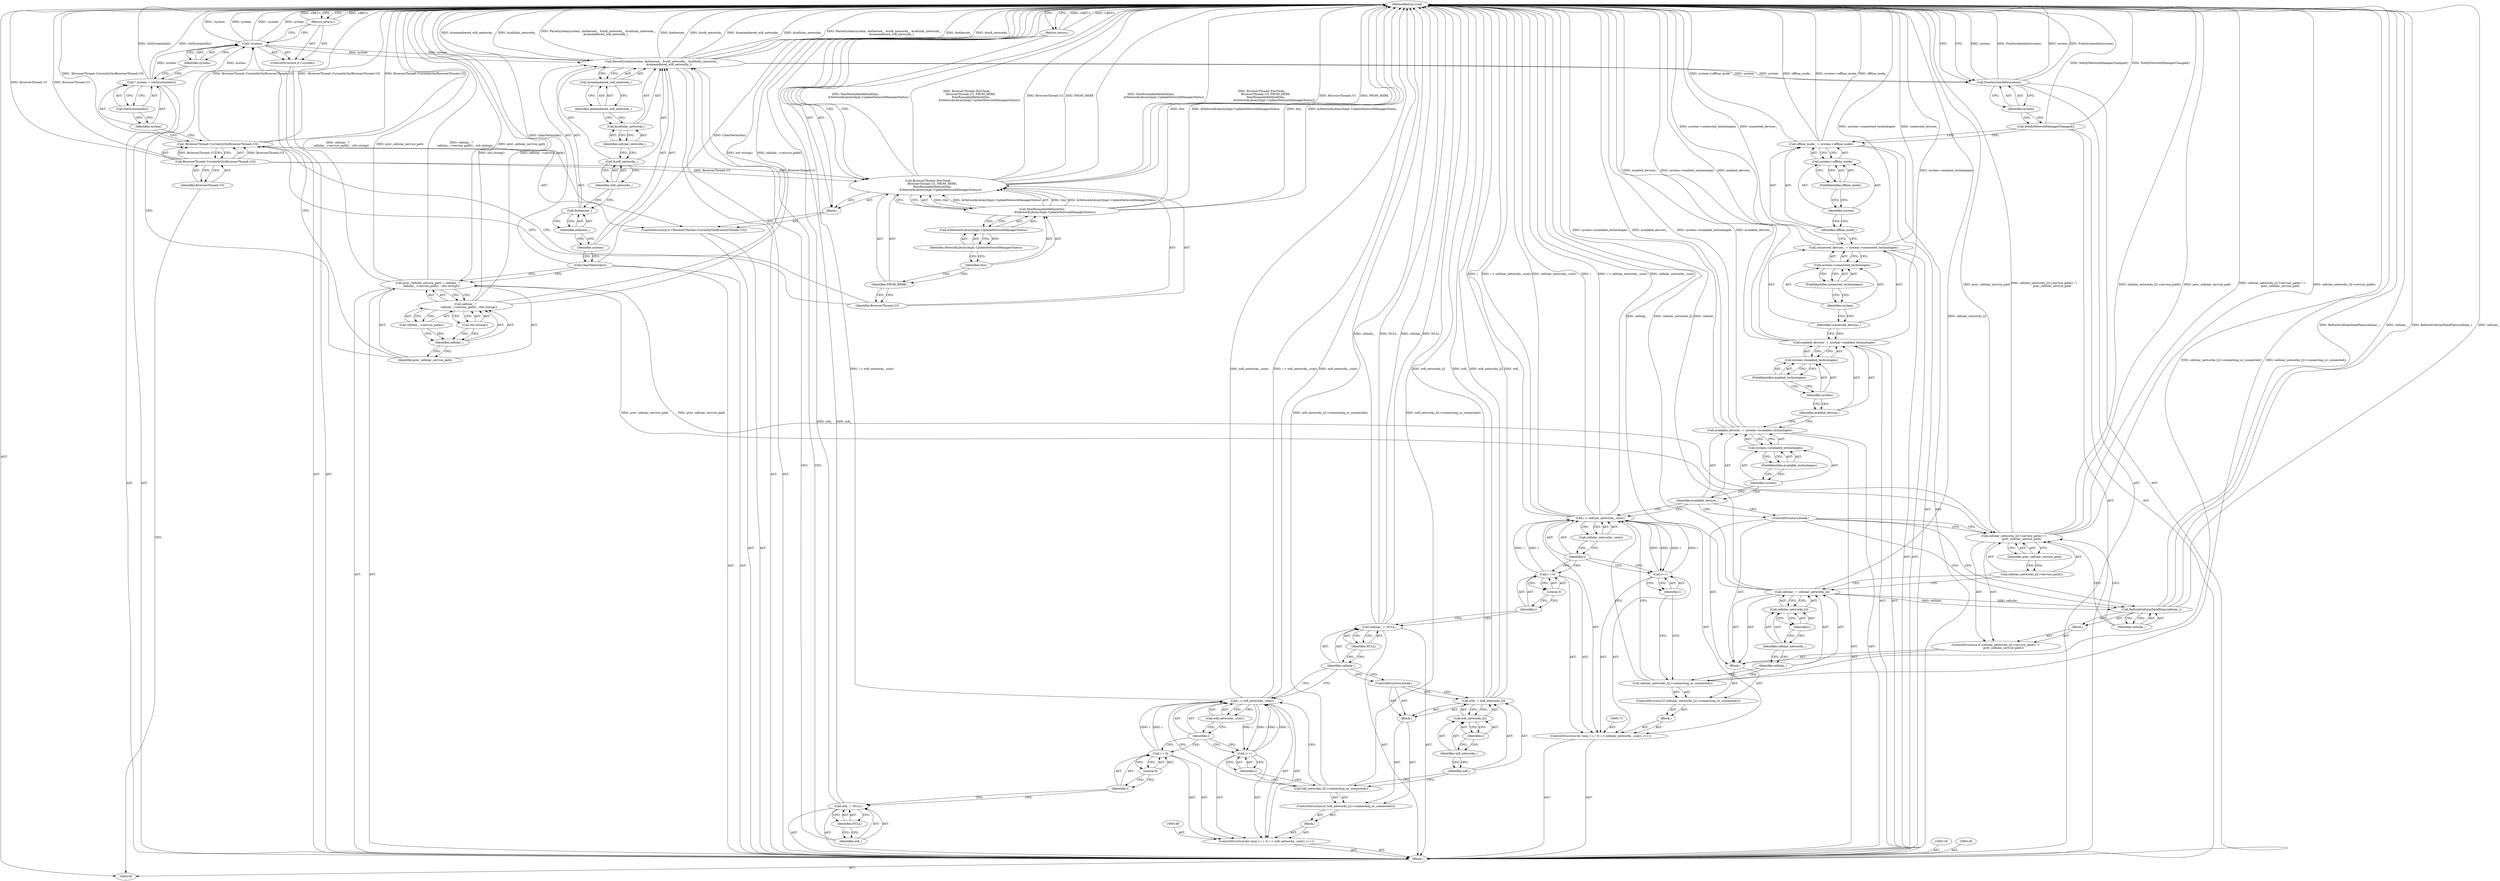 digraph "0_Chrome_a3e2afaedd8190398ae45ccef34fcdee00fb19aa" {
"1000220" [label="(MethodReturn,void)"];
"1000104" [label="(Block,)"];
"1000119" [label="(Call,* system = GetSystemInfo())"];
"1000120" [label="(Identifier,system)"];
"1000121" [label="(Call,GetSystemInfo())"];
"1000122" [label="(ControlStructure,if (!system))"];
"1000123" [label="(Call,!system)"];
"1000124" [label="(Identifier,system)"];
"1000125" [label="(Return,return;)"];
"1000127" [label="(Call,prev_cellular_service_path = cellular_ ?\n        cellular_->service_path() : std::string())"];
"1000128" [label="(Identifier,prev_cellular_service_path)"];
"1000129" [label="(Call,cellular_ ?\n        cellular_->service_path() : std::string())"];
"1000130" [label="(Identifier,cellular_)"];
"1000132" [label="(Call,std::string())"];
"1000131" [label="(Call,cellular_->service_path())"];
"1000133" [label="(Call,ClearNetworks())"];
"1000108" [label="(Identifier,BrowserThread::UI)"];
"1000105" [label="(ControlStructure,if (!BrowserThread::CurrentlyOn(BrowserThread::UI)))"];
"1000109" [label="(Block,)"];
"1000106" [label="(Call,!BrowserThread::CurrentlyOn(BrowserThread::UI))"];
"1000107" [label="(Call,BrowserThread::CurrentlyOn(BrowserThread::UI))"];
"1000135" [label="(Identifier,system)"];
"1000136" [label="(Call,&ethernet_)"];
"1000137" [label="(Identifier,ethernet_)"];
"1000138" [label="(Call,&wifi_networks_)"];
"1000139" [label="(Identifier,wifi_networks_)"];
"1000134" [label="(Call,ParseSystem(system, &ethernet_, &wifi_networks_, &cellular_networks_,\n                &remembered_wifi_networks_))"];
"1000140" [label="(Call,&cellular_networks_)"];
"1000141" [label="(Identifier,cellular_networks_)"];
"1000142" [label="(Call,&remembered_wifi_networks_)"];
"1000143" [label="(Identifier,remembered_wifi_networks_)"];
"1000146" [label="(Identifier,NULL)"];
"1000144" [label="(Call,wifi_ = NULL)"];
"1000145" [label="(Identifier,wifi_)"];
"1000149" [label="(Call,i = 0)"];
"1000150" [label="(Identifier,i)"];
"1000151" [label="(Literal,0)"];
"1000152" [label="(Call,i < wifi_networks_.size())"];
"1000153" [label="(Identifier,i)"];
"1000154" [label="(Call,wifi_networks_.size())"];
"1000147" [label="(ControlStructure,for (size_t i = 0; i < wifi_networks_.size(); i++))"];
"1000155" [label="(Call,i++)"];
"1000156" [label="(Identifier,i)"];
"1000157" [label="(Block,)"];
"1000159" [label="(Call,wifi_networks_[i]->connecting_or_connected())"];
"1000160" [label="(Block,)"];
"1000158" [label="(ControlStructure,if (wifi_networks_[i]->connecting_or_connected()))"];
"1000163" [label="(Call,wifi_networks_[i])"];
"1000164" [label="(Identifier,wifi_networks_)"];
"1000165" [label="(Identifier,i)"];
"1000161" [label="(Call,wifi_ = wifi_networks_[i])"];
"1000162" [label="(Identifier,wifi_)"];
"1000166" [label="(ControlStructure,break;)"];
"1000110" [label="(Call,BrowserThread::PostTask(\n          BrowserThread::UI, FROM_HERE,\n          NewRunnableMethod(this,\n                            &NetworkLibraryImpl::UpdateNetworkManagerStatus)))"];
"1000169" [label="(Identifier,NULL)"];
"1000167" [label="(Call,cellular_ = NULL)"];
"1000168" [label="(Identifier,cellular_)"];
"1000172" [label="(Call,i = 0)"];
"1000173" [label="(Identifier,i)"];
"1000174" [label="(Literal,0)"];
"1000175" [label="(Call,i < cellular_networks_.size())"];
"1000176" [label="(Identifier,i)"];
"1000177" [label="(Call,cellular_networks_.size())"];
"1000170" [label="(ControlStructure,for (size_t i = 0; i < cellular_networks_.size(); i++))"];
"1000178" [label="(Call,i++)"];
"1000179" [label="(Identifier,i)"];
"1000180" [label="(Block,)"];
"1000182" [label="(Call,cellular_networks_[i]->connecting_or_connected())"];
"1000183" [label="(Block,)"];
"1000181" [label="(ControlStructure,if (cellular_networks_[i]->connecting_or_connected()))"];
"1000186" [label="(Call,cellular_networks_[i])"];
"1000187" [label="(Identifier,cellular_networks_)"];
"1000188" [label="(Identifier,i)"];
"1000184" [label="(Call,cellular_ = cellular_networks_[i])"];
"1000185" [label="(Identifier,cellular_)"];
"1000190" [label="(Call,cellular_networks_[i]->service_path() !=\n                 prev_cellular_service_path)"];
"1000191" [label="(Call,cellular_networks_[i]->service_path())"];
"1000189" [label="(ControlStructure,if (cellular_networks_[i]->service_path() !=\n                 prev_cellular_service_path))"];
"1000192" [label="(Identifier,prev_cellular_service_path)"];
"1000193" [label="(Block,)"];
"1000194" [label="(Call,RefreshCellularDataPlans(cellular_))"];
"1000195" [label="(Identifier,cellular_)"];
"1000196" [label="(ControlStructure,break;)"];
"1000111" [label="(Identifier,BrowserThread::UI)"];
"1000112" [label="(Identifier,FROM_HERE)"];
"1000199" [label="(Call,system->available_technologies)"];
"1000200" [label="(Identifier,system)"];
"1000201" [label="(FieldIdentifier,available_technologies)"];
"1000197" [label="(Call,available_devices_ = system->available_technologies)"];
"1000198" [label="(Identifier,available_devices_)"];
"1000204" [label="(Call,system->enabled_technologies)"];
"1000205" [label="(Identifier,system)"];
"1000206" [label="(FieldIdentifier,enabled_technologies)"];
"1000202" [label="(Call,enabled_devices_ = system->enabled_technologies)"];
"1000203" [label="(Identifier,enabled_devices_)"];
"1000209" [label="(Call,system->connected_technologies)"];
"1000210" [label="(Identifier,system)"];
"1000211" [label="(FieldIdentifier,connected_technologies)"];
"1000207" [label="(Call,connected_devices_ = system->connected_technologies)"];
"1000208" [label="(Identifier,connected_devices_)"];
"1000214" [label="(Call,system->offline_mode)"];
"1000215" [label="(Identifier,system)"];
"1000216" [label="(FieldIdentifier,offline_mode)"];
"1000212" [label="(Call,offline_mode_ = system->offline_mode)"];
"1000213" [label="(Identifier,offline_mode_)"];
"1000217" [label="(Call,NotifyNetworkManagerChanged())"];
"1000219" [label="(Identifier,system)"];
"1000218" [label="(Call,FreeSystemInfo(system))"];
"1000113" [label="(Call,NewRunnableMethod(this,\n                            &NetworkLibraryImpl::UpdateNetworkManagerStatus))"];
"1000114" [label="(Identifier,this)"];
"1000115" [label="(Call,&NetworkLibraryImpl::UpdateNetworkManagerStatus)"];
"1000116" [label="(Identifier,NetworkLibraryImpl::UpdateNetworkManagerStatus)"];
"1000117" [label="(Return,return;)"];
"1000220" -> "1000103"  [label="AST: "];
"1000220" -> "1000117"  [label="CFG: "];
"1000220" -> "1000125"  [label="CFG: "];
"1000220" -> "1000218"  [label="CFG: "];
"1000125" -> "1000220"  [label="DDG: <RET>"];
"1000194" -> "1000220"  [label="DDG: RefreshCellularDataPlans(cellular_)"];
"1000194" -> "1000220"  [label="DDG: cellular_"];
"1000184" -> "1000220"  [label="DDG: cellular_"];
"1000184" -> "1000220"  [label="DDG: cellular_networks_[i]"];
"1000106" -> "1000220"  [label="DDG: BrowserThread::CurrentlyOn(BrowserThread::UI)"];
"1000106" -> "1000220"  [label="DDG: !BrowserThread::CurrentlyOn(BrowserThread::UI)"];
"1000218" -> "1000220"  [label="DDG: system"];
"1000218" -> "1000220"  [label="DDG: FreeSystemInfo(system)"];
"1000175" -> "1000220"  [label="DDG: cellular_networks_.size()"];
"1000175" -> "1000220"  [label="DDG: i"];
"1000175" -> "1000220"  [label="DDG: i < cellular_networks_.size()"];
"1000182" -> "1000220"  [label="DDG: cellular_networks_[i]->connecting_or_connected()"];
"1000159" -> "1000220"  [label="DDG: wifi_networks_[i]->connecting_or_connected()"];
"1000167" -> "1000220"  [label="DDG: cellular_"];
"1000167" -> "1000220"  [label="DDG: NULL"];
"1000134" -> "1000220"  [label="DDG: &remembered_wifi_networks_"];
"1000134" -> "1000220"  [label="DDG: &cellular_networks_"];
"1000134" -> "1000220"  [label="DDG: ParseSystem(system, &ethernet_, &wifi_networks_, &cellular_networks_,\n                &remembered_wifi_networks_)"];
"1000134" -> "1000220"  [label="DDG: &ethernet_"];
"1000134" -> "1000220"  [label="DDG: &wifi_networks_"];
"1000107" -> "1000220"  [label="DDG: BrowserThread::UI"];
"1000207" -> "1000220"  [label="DDG: system->connected_technologies"];
"1000207" -> "1000220"  [label="DDG: connected_devices_"];
"1000190" -> "1000220"  [label="DDG: cellular_networks_[i]->service_path() !=\n                 prev_cellular_service_path"];
"1000190" -> "1000220"  [label="DDG: cellular_networks_[i]->service_path()"];
"1000190" -> "1000220"  [label="DDG: prev_cellular_service_path"];
"1000217" -> "1000220"  [label="DDG: NotifyNetworkManagerChanged()"];
"1000113" -> "1000220"  [label="DDG: this"];
"1000113" -> "1000220"  [label="DDG: &NetworkLibraryImpl::UpdateNetworkManagerStatus"];
"1000212" -> "1000220"  [label="DDG: system->offline_mode"];
"1000212" -> "1000220"  [label="DDG: offline_mode_"];
"1000123" -> "1000220"  [label="DDG: !system"];
"1000123" -> "1000220"  [label="DDG: system"];
"1000129" -> "1000220"  [label="DDG: std::string()"];
"1000129" -> "1000220"  [label="DDG: cellular_->service_path()"];
"1000152" -> "1000220"  [label="DDG: i < wifi_networks_.size()"];
"1000152" -> "1000220"  [label="DDG: wifi_networks_.size()"];
"1000127" -> "1000220"  [label="DDG: cellular_ ?\n        cellular_->service_path() : std::string()"];
"1000127" -> "1000220"  [label="DDG: prev_cellular_service_path"];
"1000119" -> "1000220"  [label="DDG: GetSystemInfo()"];
"1000202" -> "1000220"  [label="DDG: enabled_devices_"];
"1000202" -> "1000220"  [label="DDG: system->enabled_technologies"];
"1000133" -> "1000220"  [label="DDG: ClearNetworks()"];
"1000110" -> "1000220"  [label="DDG: FROM_HERE"];
"1000110" -> "1000220"  [label="DDG: NewRunnableMethod(this,\n                            &NetworkLibraryImpl::UpdateNetworkManagerStatus)"];
"1000110" -> "1000220"  [label="DDG: BrowserThread::PostTask(\n          BrowserThread::UI, FROM_HERE,\n          NewRunnableMethod(this,\n                            &NetworkLibraryImpl::UpdateNetworkManagerStatus))"];
"1000110" -> "1000220"  [label="DDG: BrowserThread::UI"];
"1000197" -> "1000220"  [label="DDG: system->available_technologies"];
"1000197" -> "1000220"  [label="DDG: available_devices_"];
"1000144" -> "1000220"  [label="DDG: wifi_"];
"1000161" -> "1000220"  [label="DDG: wifi_networks_[i]"];
"1000161" -> "1000220"  [label="DDG: wifi_"];
"1000117" -> "1000220"  [label="DDG: <RET>"];
"1000104" -> "1000103"  [label="AST: "];
"1000105" -> "1000104"  [label="AST: "];
"1000118" -> "1000104"  [label="AST: "];
"1000119" -> "1000104"  [label="AST: "];
"1000122" -> "1000104"  [label="AST: "];
"1000126" -> "1000104"  [label="AST: "];
"1000127" -> "1000104"  [label="AST: "];
"1000133" -> "1000104"  [label="AST: "];
"1000134" -> "1000104"  [label="AST: "];
"1000144" -> "1000104"  [label="AST: "];
"1000147" -> "1000104"  [label="AST: "];
"1000167" -> "1000104"  [label="AST: "];
"1000170" -> "1000104"  [label="AST: "];
"1000197" -> "1000104"  [label="AST: "];
"1000202" -> "1000104"  [label="AST: "];
"1000207" -> "1000104"  [label="AST: "];
"1000212" -> "1000104"  [label="AST: "];
"1000217" -> "1000104"  [label="AST: "];
"1000218" -> "1000104"  [label="AST: "];
"1000119" -> "1000104"  [label="AST: "];
"1000119" -> "1000121"  [label="CFG: "];
"1000120" -> "1000119"  [label="AST: "];
"1000121" -> "1000119"  [label="AST: "];
"1000124" -> "1000119"  [label="CFG: "];
"1000119" -> "1000220"  [label="DDG: GetSystemInfo()"];
"1000119" -> "1000123"  [label="DDG: system"];
"1000120" -> "1000119"  [label="AST: "];
"1000120" -> "1000106"  [label="CFG: "];
"1000121" -> "1000120"  [label="CFG: "];
"1000121" -> "1000119"  [label="AST: "];
"1000121" -> "1000120"  [label="CFG: "];
"1000119" -> "1000121"  [label="CFG: "];
"1000122" -> "1000104"  [label="AST: "];
"1000123" -> "1000122"  [label="AST: "];
"1000125" -> "1000122"  [label="AST: "];
"1000123" -> "1000122"  [label="AST: "];
"1000123" -> "1000124"  [label="CFG: "];
"1000124" -> "1000123"  [label="AST: "];
"1000125" -> "1000123"  [label="CFG: "];
"1000128" -> "1000123"  [label="CFG: "];
"1000123" -> "1000220"  [label="DDG: !system"];
"1000123" -> "1000220"  [label="DDG: system"];
"1000119" -> "1000123"  [label="DDG: system"];
"1000123" -> "1000134"  [label="DDG: system"];
"1000124" -> "1000123"  [label="AST: "];
"1000124" -> "1000119"  [label="CFG: "];
"1000123" -> "1000124"  [label="CFG: "];
"1000125" -> "1000122"  [label="AST: "];
"1000125" -> "1000123"  [label="CFG: "];
"1000220" -> "1000125"  [label="CFG: "];
"1000125" -> "1000220"  [label="DDG: <RET>"];
"1000127" -> "1000104"  [label="AST: "];
"1000127" -> "1000129"  [label="CFG: "];
"1000128" -> "1000127"  [label="AST: "];
"1000129" -> "1000127"  [label="AST: "];
"1000133" -> "1000127"  [label="CFG: "];
"1000127" -> "1000220"  [label="DDG: cellular_ ?\n        cellular_->service_path() : std::string()"];
"1000127" -> "1000220"  [label="DDG: prev_cellular_service_path"];
"1000127" -> "1000190"  [label="DDG: prev_cellular_service_path"];
"1000128" -> "1000127"  [label="AST: "];
"1000128" -> "1000123"  [label="CFG: "];
"1000130" -> "1000128"  [label="CFG: "];
"1000129" -> "1000127"  [label="AST: "];
"1000129" -> "1000131"  [label="CFG: "];
"1000129" -> "1000132"  [label="CFG: "];
"1000130" -> "1000129"  [label="AST: "];
"1000131" -> "1000129"  [label="AST: "];
"1000132" -> "1000129"  [label="AST: "];
"1000127" -> "1000129"  [label="CFG: "];
"1000129" -> "1000220"  [label="DDG: std::string()"];
"1000129" -> "1000220"  [label="DDG: cellular_->service_path()"];
"1000130" -> "1000129"  [label="AST: "];
"1000130" -> "1000128"  [label="CFG: "];
"1000131" -> "1000130"  [label="CFG: "];
"1000132" -> "1000130"  [label="CFG: "];
"1000132" -> "1000129"  [label="AST: "];
"1000132" -> "1000130"  [label="CFG: "];
"1000129" -> "1000132"  [label="CFG: "];
"1000131" -> "1000129"  [label="AST: "];
"1000131" -> "1000130"  [label="CFG: "];
"1000129" -> "1000131"  [label="CFG: "];
"1000133" -> "1000104"  [label="AST: "];
"1000133" -> "1000127"  [label="CFG: "];
"1000135" -> "1000133"  [label="CFG: "];
"1000133" -> "1000220"  [label="DDG: ClearNetworks()"];
"1000108" -> "1000107"  [label="AST: "];
"1000108" -> "1000103"  [label="CFG: "];
"1000107" -> "1000108"  [label="CFG: "];
"1000105" -> "1000104"  [label="AST: "];
"1000106" -> "1000105"  [label="AST: "];
"1000109" -> "1000105"  [label="AST: "];
"1000109" -> "1000105"  [label="AST: "];
"1000110" -> "1000109"  [label="AST: "];
"1000117" -> "1000109"  [label="AST: "];
"1000106" -> "1000105"  [label="AST: "];
"1000106" -> "1000107"  [label="CFG: "];
"1000107" -> "1000106"  [label="AST: "];
"1000111" -> "1000106"  [label="CFG: "];
"1000120" -> "1000106"  [label="CFG: "];
"1000106" -> "1000220"  [label="DDG: BrowserThread::CurrentlyOn(BrowserThread::UI)"];
"1000106" -> "1000220"  [label="DDG: !BrowserThread::CurrentlyOn(BrowserThread::UI)"];
"1000107" -> "1000106"  [label="DDG: BrowserThread::UI"];
"1000107" -> "1000106"  [label="AST: "];
"1000107" -> "1000108"  [label="CFG: "];
"1000108" -> "1000107"  [label="AST: "];
"1000106" -> "1000107"  [label="CFG: "];
"1000107" -> "1000220"  [label="DDG: BrowserThread::UI"];
"1000107" -> "1000106"  [label="DDG: BrowserThread::UI"];
"1000107" -> "1000110"  [label="DDG: BrowserThread::UI"];
"1000135" -> "1000134"  [label="AST: "];
"1000135" -> "1000133"  [label="CFG: "];
"1000137" -> "1000135"  [label="CFG: "];
"1000136" -> "1000134"  [label="AST: "];
"1000136" -> "1000137"  [label="CFG: "];
"1000137" -> "1000136"  [label="AST: "];
"1000139" -> "1000136"  [label="CFG: "];
"1000137" -> "1000136"  [label="AST: "];
"1000137" -> "1000135"  [label="CFG: "];
"1000136" -> "1000137"  [label="CFG: "];
"1000138" -> "1000134"  [label="AST: "];
"1000138" -> "1000139"  [label="CFG: "];
"1000139" -> "1000138"  [label="AST: "];
"1000141" -> "1000138"  [label="CFG: "];
"1000139" -> "1000138"  [label="AST: "];
"1000139" -> "1000136"  [label="CFG: "];
"1000138" -> "1000139"  [label="CFG: "];
"1000134" -> "1000104"  [label="AST: "];
"1000134" -> "1000142"  [label="CFG: "];
"1000135" -> "1000134"  [label="AST: "];
"1000136" -> "1000134"  [label="AST: "];
"1000138" -> "1000134"  [label="AST: "];
"1000140" -> "1000134"  [label="AST: "];
"1000142" -> "1000134"  [label="AST: "];
"1000145" -> "1000134"  [label="CFG: "];
"1000134" -> "1000220"  [label="DDG: &remembered_wifi_networks_"];
"1000134" -> "1000220"  [label="DDG: &cellular_networks_"];
"1000134" -> "1000220"  [label="DDG: ParseSystem(system, &ethernet_, &wifi_networks_, &cellular_networks_,\n                &remembered_wifi_networks_)"];
"1000134" -> "1000220"  [label="DDG: &ethernet_"];
"1000134" -> "1000220"  [label="DDG: &wifi_networks_"];
"1000123" -> "1000134"  [label="DDG: system"];
"1000134" -> "1000218"  [label="DDG: system"];
"1000140" -> "1000134"  [label="AST: "];
"1000140" -> "1000141"  [label="CFG: "];
"1000141" -> "1000140"  [label="AST: "];
"1000143" -> "1000140"  [label="CFG: "];
"1000141" -> "1000140"  [label="AST: "];
"1000141" -> "1000138"  [label="CFG: "];
"1000140" -> "1000141"  [label="CFG: "];
"1000142" -> "1000134"  [label="AST: "];
"1000142" -> "1000143"  [label="CFG: "];
"1000143" -> "1000142"  [label="AST: "];
"1000134" -> "1000142"  [label="CFG: "];
"1000143" -> "1000142"  [label="AST: "];
"1000143" -> "1000140"  [label="CFG: "];
"1000142" -> "1000143"  [label="CFG: "];
"1000146" -> "1000144"  [label="AST: "];
"1000146" -> "1000145"  [label="CFG: "];
"1000144" -> "1000146"  [label="CFG: "];
"1000144" -> "1000104"  [label="AST: "];
"1000144" -> "1000146"  [label="CFG: "];
"1000145" -> "1000144"  [label="AST: "];
"1000146" -> "1000144"  [label="AST: "];
"1000150" -> "1000144"  [label="CFG: "];
"1000144" -> "1000220"  [label="DDG: wifi_"];
"1000145" -> "1000144"  [label="AST: "];
"1000145" -> "1000134"  [label="CFG: "];
"1000146" -> "1000145"  [label="CFG: "];
"1000149" -> "1000147"  [label="AST: "];
"1000149" -> "1000151"  [label="CFG: "];
"1000150" -> "1000149"  [label="AST: "];
"1000151" -> "1000149"  [label="AST: "];
"1000153" -> "1000149"  [label="CFG: "];
"1000149" -> "1000152"  [label="DDG: i"];
"1000150" -> "1000149"  [label="AST: "];
"1000150" -> "1000144"  [label="CFG: "];
"1000151" -> "1000150"  [label="CFG: "];
"1000151" -> "1000149"  [label="AST: "];
"1000151" -> "1000150"  [label="CFG: "];
"1000149" -> "1000151"  [label="CFG: "];
"1000152" -> "1000147"  [label="AST: "];
"1000152" -> "1000154"  [label="CFG: "];
"1000153" -> "1000152"  [label="AST: "];
"1000154" -> "1000152"  [label="AST: "];
"1000159" -> "1000152"  [label="CFG: "];
"1000168" -> "1000152"  [label="CFG: "];
"1000152" -> "1000220"  [label="DDG: i < wifi_networks_.size()"];
"1000152" -> "1000220"  [label="DDG: wifi_networks_.size()"];
"1000149" -> "1000152"  [label="DDG: i"];
"1000155" -> "1000152"  [label="DDG: i"];
"1000152" -> "1000155"  [label="DDG: i"];
"1000153" -> "1000152"  [label="AST: "];
"1000153" -> "1000149"  [label="CFG: "];
"1000153" -> "1000155"  [label="CFG: "];
"1000154" -> "1000153"  [label="CFG: "];
"1000154" -> "1000152"  [label="AST: "];
"1000154" -> "1000153"  [label="CFG: "];
"1000152" -> "1000154"  [label="CFG: "];
"1000147" -> "1000104"  [label="AST: "];
"1000148" -> "1000147"  [label="AST: "];
"1000149" -> "1000147"  [label="AST: "];
"1000152" -> "1000147"  [label="AST: "];
"1000155" -> "1000147"  [label="AST: "];
"1000157" -> "1000147"  [label="AST: "];
"1000155" -> "1000147"  [label="AST: "];
"1000155" -> "1000156"  [label="CFG: "];
"1000156" -> "1000155"  [label="AST: "];
"1000153" -> "1000155"  [label="CFG: "];
"1000155" -> "1000152"  [label="DDG: i"];
"1000152" -> "1000155"  [label="DDG: i"];
"1000156" -> "1000155"  [label="AST: "];
"1000156" -> "1000159"  [label="CFG: "];
"1000155" -> "1000156"  [label="CFG: "];
"1000157" -> "1000147"  [label="AST: "];
"1000158" -> "1000157"  [label="AST: "];
"1000159" -> "1000158"  [label="AST: "];
"1000159" -> "1000152"  [label="CFG: "];
"1000162" -> "1000159"  [label="CFG: "];
"1000156" -> "1000159"  [label="CFG: "];
"1000159" -> "1000220"  [label="DDG: wifi_networks_[i]->connecting_or_connected()"];
"1000160" -> "1000158"  [label="AST: "];
"1000161" -> "1000160"  [label="AST: "];
"1000166" -> "1000160"  [label="AST: "];
"1000158" -> "1000157"  [label="AST: "];
"1000159" -> "1000158"  [label="AST: "];
"1000160" -> "1000158"  [label="AST: "];
"1000163" -> "1000161"  [label="AST: "];
"1000163" -> "1000165"  [label="CFG: "];
"1000164" -> "1000163"  [label="AST: "];
"1000165" -> "1000163"  [label="AST: "];
"1000161" -> "1000163"  [label="CFG: "];
"1000164" -> "1000163"  [label="AST: "];
"1000164" -> "1000162"  [label="CFG: "];
"1000165" -> "1000164"  [label="CFG: "];
"1000165" -> "1000163"  [label="AST: "];
"1000165" -> "1000164"  [label="CFG: "];
"1000163" -> "1000165"  [label="CFG: "];
"1000161" -> "1000160"  [label="AST: "];
"1000161" -> "1000163"  [label="CFG: "];
"1000162" -> "1000161"  [label="AST: "];
"1000163" -> "1000161"  [label="AST: "];
"1000166" -> "1000161"  [label="CFG: "];
"1000161" -> "1000220"  [label="DDG: wifi_networks_[i]"];
"1000161" -> "1000220"  [label="DDG: wifi_"];
"1000162" -> "1000161"  [label="AST: "];
"1000162" -> "1000159"  [label="CFG: "];
"1000164" -> "1000162"  [label="CFG: "];
"1000166" -> "1000160"  [label="AST: "];
"1000166" -> "1000161"  [label="CFG: "];
"1000168" -> "1000166"  [label="CFG: "];
"1000110" -> "1000109"  [label="AST: "];
"1000110" -> "1000113"  [label="CFG: "];
"1000111" -> "1000110"  [label="AST: "];
"1000112" -> "1000110"  [label="AST: "];
"1000113" -> "1000110"  [label="AST: "];
"1000117" -> "1000110"  [label="CFG: "];
"1000110" -> "1000220"  [label="DDG: FROM_HERE"];
"1000110" -> "1000220"  [label="DDG: NewRunnableMethod(this,\n                            &NetworkLibraryImpl::UpdateNetworkManagerStatus)"];
"1000110" -> "1000220"  [label="DDG: BrowserThread::PostTask(\n          BrowserThread::UI, FROM_HERE,\n          NewRunnableMethod(this,\n                            &NetworkLibraryImpl::UpdateNetworkManagerStatus))"];
"1000110" -> "1000220"  [label="DDG: BrowserThread::UI"];
"1000107" -> "1000110"  [label="DDG: BrowserThread::UI"];
"1000113" -> "1000110"  [label="DDG: this"];
"1000113" -> "1000110"  [label="DDG: &NetworkLibraryImpl::UpdateNetworkManagerStatus"];
"1000169" -> "1000167"  [label="AST: "];
"1000169" -> "1000168"  [label="CFG: "];
"1000167" -> "1000169"  [label="CFG: "];
"1000167" -> "1000104"  [label="AST: "];
"1000167" -> "1000169"  [label="CFG: "];
"1000168" -> "1000167"  [label="AST: "];
"1000169" -> "1000167"  [label="AST: "];
"1000173" -> "1000167"  [label="CFG: "];
"1000167" -> "1000220"  [label="DDG: cellular_"];
"1000167" -> "1000220"  [label="DDG: NULL"];
"1000168" -> "1000167"  [label="AST: "];
"1000168" -> "1000152"  [label="CFG: "];
"1000168" -> "1000166"  [label="CFG: "];
"1000169" -> "1000168"  [label="CFG: "];
"1000172" -> "1000170"  [label="AST: "];
"1000172" -> "1000174"  [label="CFG: "];
"1000173" -> "1000172"  [label="AST: "];
"1000174" -> "1000172"  [label="AST: "];
"1000176" -> "1000172"  [label="CFG: "];
"1000172" -> "1000175"  [label="DDG: i"];
"1000173" -> "1000172"  [label="AST: "];
"1000173" -> "1000167"  [label="CFG: "];
"1000174" -> "1000173"  [label="CFG: "];
"1000174" -> "1000172"  [label="AST: "];
"1000174" -> "1000173"  [label="CFG: "];
"1000172" -> "1000174"  [label="CFG: "];
"1000175" -> "1000170"  [label="AST: "];
"1000175" -> "1000177"  [label="CFG: "];
"1000176" -> "1000175"  [label="AST: "];
"1000177" -> "1000175"  [label="AST: "];
"1000182" -> "1000175"  [label="CFG: "];
"1000198" -> "1000175"  [label="CFG: "];
"1000175" -> "1000220"  [label="DDG: cellular_networks_.size()"];
"1000175" -> "1000220"  [label="DDG: i"];
"1000175" -> "1000220"  [label="DDG: i < cellular_networks_.size()"];
"1000178" -> "1000175"  [label="DDG: i"];
"1000172" -> "1000175"  [label="DDG: i"];
"1000175" -> "1000178"  [label="DDG: i"];
"1000176" -> "1000175"  [label="AST: "];
"1000176" -> "1000172"  [label="CFG: "];
"1000176" -> "1000178"  [label="CFG: "];
"1000177" -> "1000176"  [label="CFG: "];
"1000177" -> "1000175"  [label="AST: "];
"1000177" -> "1000176"  [label="CFG: "];
"1000175" -> "1000177"  [label="CFG: "];
"1000170" -> "1000104"  [label="AST: "];
"1000171" -> "1000170"  [label="AST: "];
"1000172" -> "1000170"  [label="AST: "];
"1000175" -> "1000170"  [label="AST: "];
"1000178" -> "1000170"  [label="AST: "];
"1000180" -> "1000170"  [label="AST: "];
"1000178" -> "1000170"  [label="AST: "];
"1000178" -> "1000179"  [label="CFG: "];
"1000179" -> "1000178"  [label="AST: "];
"1000176" -> "1000178"  [label="CFG: "];
"1000178" -> "1000175"  [label="DDG: i"];
"1000175" -> "1000178"  [label="DDG: i"];
"1000179" -> "1000178"  [label="AST: "];
"1000179" -> "1000182"  [label="CFG: "];
"1000178" -> "1000179"  [label="CFG: "];
"1000180" -> "1000170"  [label="AST: "];
"1000181" -> "1000180"  [label="AST: "];
"1000182" -> "1000181"  [label="AST: "];
"1000182" -> "1000175"  [label="CFG: "];
"1000185" -> "1000182"  [label="CFG: "];
"1000179" -> "1000182"  [label="CFG: "];
"1000182" -> "1000220"  [label="DDG: cellular_networks_[i]->connecting_or_connected()"];
"1000183" -> "1000181"  [label="AST: "];
"1000184" -> "1000183"  [label="AST: "];
"1000189" -> "1000183"  [label="AST: "];
"1000196" -> "1000183"  [label="AST: "];
"1000181" -> "1000180"  [label="AST: "];
"1000182" -> "1000181"  [label="AST: "];
"1000183" -> "1000181"  [label="AST: "];
"1000186" -> "1000184"  [label="AST: "];
"1000186" -> "1000188"  [label="CFG: "];
"1000187" -> "1000186"  [label="AST: "];
"1000188" -> "1000186"  [label="AST: "];
"1000184" -> "1000186"  [label="CFG: "];
"1000187" -> "1000186"  [label="AST: "];
"1000187" -> "1000185"  [label="CFG: "];
"1000188" -> "1000187"  [label="CFG: "];
"1000188" -> "1000186"  [label="AST: "];
"1000188" -> "1000187"  [label="CFG: "];
"1000186" -> "1000188"  [label="CFG: "];
"1000184" -> "1000183"  [label="AST: "];
"1000184" -> "1000186"  [label="CFG: "];
"1000185" -> "1000184"  [label="AST: "];
"1000186" -> "1000184"  [label="AST: "];
"1000191" -> "1000184"  [label="CFG: "];
"1000184" -> "1000220"  [label="DDG: cellular_"];
"1000184" -> "1000220"  [label="DDG: cellular_networks_[i]"];
"1000184" -> "1000194"  [label="DDG: cellular_"];
"1000185" -> "1000184"  [label="AST: "];
"1000185" -> "1000182"  [label="CFG: "];
"1000187" -> "1000185"  [label="CFG: "];
"1000190" -> "1000189"  [label="AST: "];
"1000190" -> "1000192"  [label="CFG: "];
"1000191" -> "1000190"  [label="AST: "];
"1000192" -> "1000190"  [label="AST: "];
"1000195" -> "1000190"  [label="CFG: "];
"1000196" -> "1000190"  [label="CFG: "];
"1000190" -> "1000220"  [label="DDG: cellular_networks_[i]->service_path() !=\n                 prev_cellular_service_path"];
"1000190" -> "1000220"  [label="DDG: cellular_networks_[i]->service_path()"];
"1000190" -> "1000220"  [label="DDG: prev_cellular_service_path"];
"1000127" -> "1000190"  [label="DDG: prev_cellular_service_path"];
"1000191" -> "1000190"  [label="AST: "];
"1000191" -> "1000184"  [label="CFG: "];
"1000192" -> "1000191"  [label="CFG: "];
"1000189" -> "1000183"  [label="AST: "];
"1000190" -> "1000189"  [label="AST: "];
"1000193" -> "1000189"  [label="AST: "];
"1000192" -> "1000190"  [label="AST: "];
"1000192" -> "1000191"  [label="CFG: "];
"1000190" -> "1000192"  [label="CFG: "];
"1000193" -> "1000189"  [label="AST: "];
"1000194" -> "1000193"  [label="AST: "];
"1000194" -> "1000193"  [label="AST: "];
"1000194" -> "1000195"  [label="CFG: "];
"1000195" -> "1000194"  [label="AST: "];
"1000196" -> "1000194"  [label="CFG: "];
"1000194" -> "1000220"  [label="DDG: RefreshCellularDataPlans(cellular_)"];
"1000194" -> "1000220"  [label="DDG: cellular_"];
"1000184" -> "1000194"  [label="DDG: cellular_"];
"1000195" -> "1000194"  [label="AST: "];
"1000195" -> "1000190"  [label="CFG: "];
"1000194" -> "1000195"  [label="CFG: "];
"1000196" -> "1000183"  [label="AST: "];
"1000196" -> "1000194"  [label="CFG: "];
"1000196" -> "1000190"  [label="CFG: "];
"1000198" -> "1000196"  [label="CFG: "];
"1000111" -> "1000110"  [label="AST: "];
"1000111" -> "1000106"  [label="CFG: "];
"1000112" -> "1000111"  [label="CFG: "];
"1000112" -> "1000110"  [label="AST: "];
"1000112" -> "1000111"  [label="CFG: "];
"1000114" -> "1000112"  [label="CFG: "];
"1000199" -> "1000197"  [label="AST: "];
"1000199" -> "1000201"  [label="CFG: "];
"1000200" -> "1000199"  [label="AST: "];
"1000201" -> "1000199"  [label="AST: "];
"1000197" -> "1000199"  [label="CFG: "];
"1000200" -> "1000199"  [label="AST: "];
"1000200" -> "1000198"  [label="CFG: "];
"1000201" -> "1000200"  [label="CFG: "];
"1000201" -> "1000199"  [label="AST: "];
"1000201" -> "1000200"  [label="CFG: "];
"1000199" -> "1000201"  [label="CFG: "];
"1000197" -> "1000104"  [label="AST: "];
"1000197" -> "1000199"  [label="CFG: "];
"1000198" -> "1000197"  [label="AST: "];
"1000199" -> "1000197"  [label="AST: "];
"1000203" -> "1000197"  [label="CFG: "];
"1000197" -> "1000220"  [label="DDG: system->available_technologies"];
"1000197" -> "1000220"  [label="DDG: available_devices_"];
"1000198" -> "1000197"  [label="AST: "];
"1000198" -> "1000175"  [label="CFG: "];
"1000198" -> "1000196"  [label="CFG: "];
"1000200" -> "1000198"  [label="CFG: "];
"1000204" -> "1000202"  [label="AST: "];
"1000204" -> "1000206"  [label="CFG: "];
"1000205" -> "1000204"  [label="AST: "];
"1000206" -> "1000204"  [label="AST: "];
"1000202" -> "1000204"  [label="CFG: "];
"1000205" -> "1000204"  [label="AST: "];
"1000205" -> "1000203"  [label="CFG: "];
"1000206" -> "1000205"  [label="CFG: "];
"1000206" -> "1000204"  [label="AST: "];
"1000206" -> "1000205"  [label="CFG: "];
"1000204" -> "1000206"  [label="CFG: "];
"1000202" -> "1000104"  [label="AST: "];
"1000202" -> "1000204"  [label="CFG: "];
"1000203" -> "1000202"  [label="AST: "];
"1000204" -> "1000202"  [label="AST: "];
"1000208" -> "1000202"  [label="CFG: "];
"1000202" -> "1000220"  [label="DDG: enabled_devices_"];
"1000202" -> "1000220"  [label="DDG: system->enabled_technologies"];
"1000203" -> "1000202"  [label="AST: "];
"1000203" -> "1000197"  [label="CFG: "];
"1000205" -> "1000203"  [label="CFG: "];
"1000209" -> "1000207"  [label="AST: "];
"1000209" -> "1000211"  [label="CFG: "];
"1000210" -> "1000209"  [label="AST: "];
"1000211" -> "1000209"  [label="AST: "];
"1000207" -> "1000209"  [label="CFG: "];
"1000210" -> "1000209"  [label="AST: "];
"1000210" -> "1000208"  [label="CFG: "];
"1000211" -> "1000210"  [label="CFG: "];
"1000211" -> "1000209"  [label="AST: "];
"1000211" -> "1000210"  [label="CFG: "];
"1000209" -> "1000211"  [label="CFG: "];
"1000207" -> "1000104"  [label="AST: "];
"1000207" -> "1000209"  [label="CFG: "];
"1000208" -> "1000207"  [label="AST: "];
"1000209" -> "1000207"  [label="AST: "];
"1000213" -> "1000207"  [label="CFG: "];
"1000207" -> "1000220"  [label="DDG: system->connected_technologies"];
"1000207" -> "1000220"  [label="DDG: connected_devices_"];
"1000208" -> "1000207"  [label="AST: "];
"1000208" -> "1000202"  [label="CFG: "];
"1000210" -> "1000208"  [label="CFG: "];
"1000214" -> "1000212"  [label="AST: "];
"1000214" -> "1000216"  [label="CFG: "];
"1000215" -> "1000214"  [label="AST: "];
"1000216" -> "1000214"  [label="AST: "];
"1000212" -> "1000214"  [label="CFG: "];
"1000215" -> "1000214"  [label="AST: "];
"1000215" -> "1000213"  [label="CFG: "];
"1000216" -> "1000215"  [label="CFG: "];
"1000216" -> "1000214"  [label="AST: "];
"1000216" -> "1000215"  [label="CFG: "];
"1000214" -> "1000216"  [label="CFG: "];
"1000212" -> "1000104"  [label="AST: "];
"1000212" -> "1000214"  [label="CFG: "];
"1000213" -> "1000212"  [label="AST: "];
"1000214" -> "1000212"  [label="AST: "];
"1000217" -> "1000212"  [label="CFG: "];
"1000212" -> "1000220"  [label="DDG: system->offline_mode"];
"1000212" -> "1000220"  [label="DDG: offline_mode_"];
"1000213" -> "1000212"  [label="AST: "];
"1000213" -> "1000207"  [label="CFG: "];
"1000215" -> "1000213"  [label="CFG: "];
"1000217" -> "1000104"  [label="AST: "];
"1000217" -> "1000212"  [label="CFG: "];
"1000219" -> "1000217"  [label="CFG: "];
"1000217" -> "1000220"  [label="DDG: NotifyNetworkManagerChanged()"];
"1000219" -> "1000218"  [label="AST: "];
"1000219" -> "1000217"  [label="CFG: "];
"1000218" -> "1000219"  [label="CFG: "];
"1000218" -> "1000104"  [label="AST: "];
"1000218" -> "1000219"  [label="CFG: "];
"1000219" -> "1000218"  [label="AST: "];
"1000220" -> "1000218"  [label="CFG: "];
"1000218" -> "1000220"  [label="DDG: system"];
"1000218" -> "1000220"  [label="DDG: FreeSystemInfo(system)"];
"1000134" -> "1000218"  [label="DDG: system"];
"1000113" -> "1000110"  [label="AST: "];
"1000113" -> "1000115"  [label="CFG: "];
"1000114" -> "1000113"  [label="AST: "];
"1000115" -> "1000113"  [label="AST: "];
"1000110" -> "1000113"  [label="CFG: "];
"1000113" -> "1000220"  [label="DDG: this"];
"1000113" -> "1000220"  [label="DDG: &NetworkLibraryImpl::UpdateNetworkManagerStatus"];
"1000113" -> "1000110"  [label="DDG: this"];
"1000113" -> "1000110"  [label="DDG: &NetworkLibraryImpl::UpdateNetworkManagerStatus"];
"1000114" -> "1000113"  [label="AST: "];
"1000114" -> "1000112"  [label="CFG: "];
"1000116" -> "1000114"  [label="CFG: "];
"1000115" -> "1000113"  [label="AST: "];
"1000115" -> "1000116"  [label="CFG: "];
"1000116" -> "1000115"  [label="AST: "];
"1000113" -> "1000115"  [label="CFG: "];
"1000116" -> "1000115"  [label="AST: "];
"1000116" -> "1000114"  [label="CFG: "];
"1000115" -> "1000116"  [label="CFG: "];
"1000117" -> "1000109"  [label="AST: "];
"1000117" -> "1000110"  [label="CFG: "];
"1000220" -> "1000117"  [label="CFG: "];
"1000117" -> "1000220"  [label="DDG: <RET>"];
}
